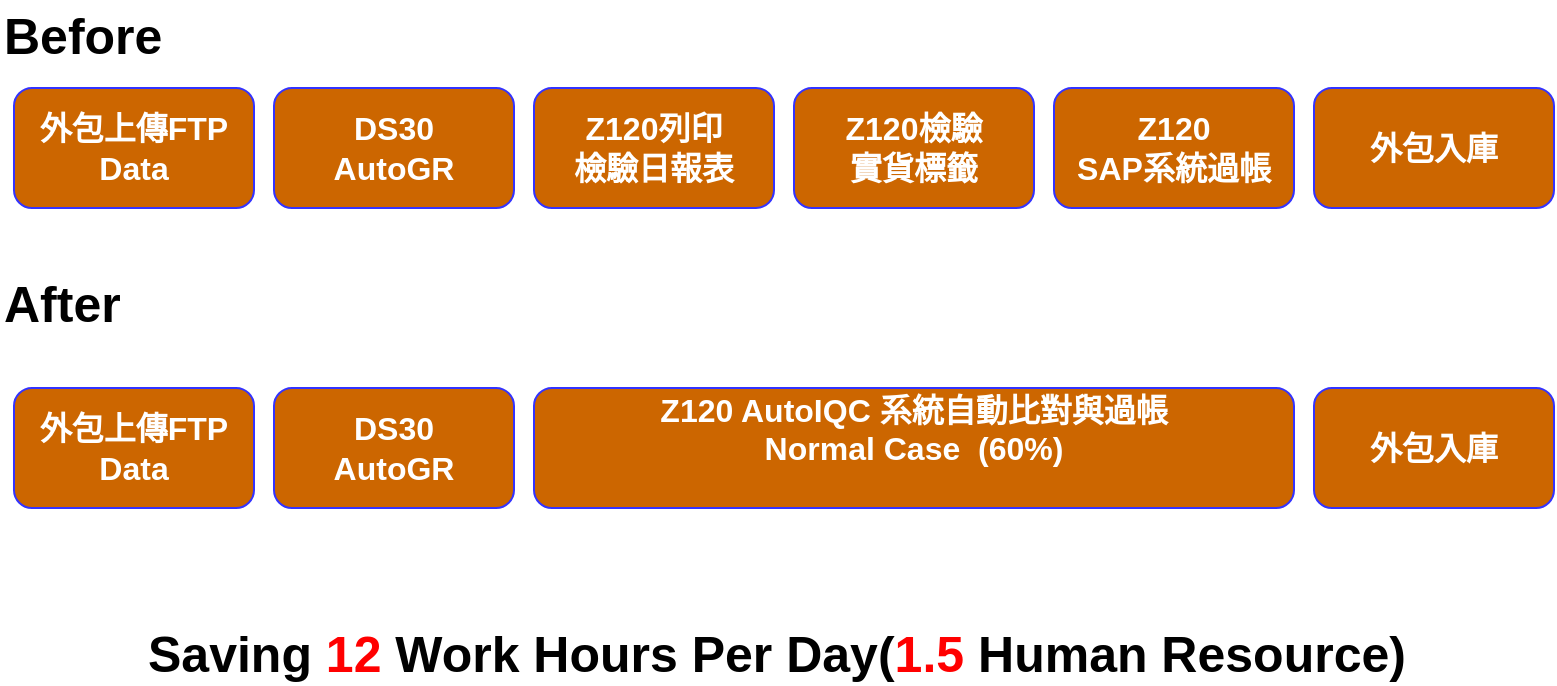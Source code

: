 <mxfile version="11.0.5" type="github"><diagram name="Page-1" id="fbcf5db9-b524-4cd4-e4f3-379dc89c3999"><mxGraphModel dx="1422" dy="715" grid="1" gridSize="10" guides="1" tooltips="1" connect="1" arrows="1" fold="1" page="1" pageScale="1" pageWidth="850" pageHeight="1100" background="#ffffff" math="0" shadow="0"><root><mxCell id="0"/><mxCell id="1" parent="0"/><mxCell id="buLfNHJpl9qRCKChcev4-1" value="&lt;font color=&quot;#ffffff&quot; style=&quot;font-size: 16px&quot;&gt;外包上傳FTP Data&lt;/font&gt;" style="rounded=1;whiteSpace=wrap;html=1;strokeColor=#3333FF;fillColor=#CC6600;fontStyle=1;gradientColor=none;" vertex="1" parent="1"><mxGeometry x="80" y="180" width="120" height="60" as="geometry"/></mxCell><mxCell id="buLfNHJpl9qRCKChcev4-2" value="&lt;font color=&quot;#ffffff&quot;&gt;&lt;span style=&quot;font-size: 16px&quot;&gt;DS30&lt;br&gt;AutoGR&lt;/span&gt;&lt;/font&gt;" style="rounded=1;whiteSpace=wrap;html=1;strokeColor=#3333FF;fillColor=#CC6600;fontStyle=1;gradientColor=none;" vertex="1" parent="1"><mxGeometry x="210" y="180" width="120" height="60" as="geometry"/></mxCell><mxCell id="buLfNHJpl9qRCKChcev4-3" value="&lt;span style=&quot;color: rgb(255 , 255 , 255) ; font-size: 16px&quot;&gt;Z120列印&lt;br&gt;檢驗日報表&lt;/span&gt;" style="rounded=1;whiteSpace=wrap;html=1;strokeColor=#3333FF;fillColor=#CC6600;fontStyle=1;gradientColor=none;" vertex="1" parent="1"><mxGeometry x="340" y="180" width="120" height="60" as="geometry"/></mxCell><mxCell id="buLfNHJpl9qRCKChcev4-4" value="Before" style="text;html=1;resizable=0;points=[];autosize=1;align=left;verticalAlign=top;spacingTop=-4;fontSize=25;fontStyle=1;fillColor=none;" vertex="1" parent="1"><mxGeometry x="73" y="136" width="50" height="20" as="geometry"/></mxCell><mxCell id="buLfNHJpl9qRCKChcev4-5" value="After" style="text;html=1;resizable=0;points=[];autosize=1;align=left;verticalAlign=top;spacingTop=-4;fontSize=25;fontStyle=1;gradientColor=none;fillColor=none;" vertex="1" parent="1"><mxGeometry x="73" y="270" width="40" height="20" as="geometry"/></mxCell><mxCell id="buLfNHJpl9qRCKChcev4-6" value="&lt;span style=&quot;color: rgb(255 , 255 , 255) ; font-size: 16px&quot;&gt;Z120檢驗&lt;br&gt;實貨標籤&lt;/span&gt;" style="rounded=1;whiteSpace=wrap;html=1;strokeColor=#3333FF;fillColor=#CC6600;fontStyle=1;gradientColor=none;" vertex="1" parent="1"><mxGeometry x="470" y="180" width="120" height="60" as="geometry"/></mxCell><mxCell id="buLfNHJpl9qRCKChcev4-7" value="&lt;span style=&quot;color: rgb(255 , 255 , 255) ; font-size: 16px ; white-space: normal&quot;&gt;Z120&lt;br&gt;SAP系統過帳&lt;br&gt;&lt;/span&gt;" style="rounded=1;whiteSpace=wrap;html=1;strokeColor=#3333FF;fillColor=#CC6600;fontStyle=1;gradientColor=none;" vertex="1" parent="1"><mxGeometry x="600" y="180" width="120" height="60" as="geometry"/></mxCell><mxCell id="buLfNHJpl9qRCKChcev4-8" value="&lt;font color=&quot;#ffffff&quot;&gt;&lt;span style=&quot;font-size: 16px&quot;&gt;外包入庫&lt;/span&gt;&lt;/font&gt;" style="rounded=1;whiteSpace=wrap;html=1;strokeColor=#3333FF;fillColor=#CC6600;fontStyle=1;gradientColor=none;" vertex="1" parent="1"><mxGeometry x="730" y="180" width="120" height="60" as="geometry"/></mxCell><mxCell id="buLfNHJpl9qRCKChcev4-9" value="&lt;font color=&quot;#ffffff&quot; style=&quot;font-size: 16px&quot;&gt;外包上傳FTP Data&lt;/font&gt;" style="rounded=1;whiteSpace=wrap;html=1;strokeColor=#3333FF;fillColor=#CC6600;fontStyle=1;gradientColor=none;" vertex="1" parent="1"><mxGeometry x="80" y="330" width="120" height="60" as="geometry"/></mxCell><mxCell id="buLfNHJpl9qRCKChcev4-10" value="&lt;font color=&quot;#ffffff&quot;&gt;&lt;span style=&quot;font-size: 16px&quot;&gt;DS30&lt;br&gt;AutoGR&lt;/span&gt;&lt;/font&gt;" style="rounded=1;whiteSpace=wrap;html=1;strokeColor=#3333FF;fillColor=#CC6600;fontStyle=1;gradientColor=none;" vertex="1" parent="1"><mxGeometry x="210" y="330" width="120" height="60" as="geometry"/></mxCell><mxCell id="buLfNHJpl9qRCKChcev4-13" value="&lt;span style=&quot;color: rgb(255 , 255 , 255) ; font-size: 16px ; white-space: normal&quot;&gt;Z120 AutoIQC &lt;/span&gt;&lt;span style=&quot;color: rgb(255 , 255 , 255) ; font-size: 16px&quot;&gt;系統自動比對與過帳&lt;/span&gt;&lt;span style=&quot;color: rgb(255 , 255 , 255) ; font-size: 16px ; white-space: normal&quot;&gt;&lt;br&gt;&lt;/span&gt;&lt;span style=&quot;color: rgb(255 , 255 , 255) ; font-size: 16px&quot;&gt;Normal Case&amp;nbsp;&amp;nbsp;&lt;/span&gt;&lt;span style=&quot;color: rgb(255 , 255 , 255) ; font-size: 16px ; white-space: normal&quot;&gt;(60%)&lt;br&gt;&lt;br&gt;&lt;/span&gt;" style="rounded=1;whiteSpace=wrap;html=1;strokeColor=#3333FF;fillColor=#CC6600;fontStyle=1;gradientColor=none;" vertex="1" parent="1"><mxGeometry x="340" y="330" width="380" height="60" as="geometry"/></mxCell><mxCell id="buLfNHJpl9qRCKChcev4-14" value="&lt;font color=&quot;#ffffff&quot;&gt;&lt;span style=&quot;font-size: 16px&quot;&gt;外包入庫&lt;/span&gt;&lt;/font&gt;" style="rounded=1;whiteSpace=wrap;html=1;strokeColor=#3333FF;fillColor=#CC6600;fontStyle=1;gradientColor=none;" vertex="1" parent="1"><mxGeometry x="730" y="330" width="120" height="60" as="geometry"/></mxCell><mxCell id="buLfNHJpl9qRCKChcev4-15" value="&lt;b&gt;Saving &lt;font color=&quot;#ff0000&quot;&gt;12&lt;/font&gt; Work Hours Per Day(&lt;font color=&quot;#ff0000&quot;&gt;1.5&lt;/font&gt; Human Resource)&amp;nbsp;&lt;/b&gt;" style="text;html=1;resizable=0;points=[];autosize=1;align=left;verticalAlign=top;spacingTop=-4;fontSize=25;" vertex="1" parent="1"><mxGeometry x="145" y="445" width="650" height="30" as="geometry"/></mxCell></root></mxGraphModel></diagram></mxfile>